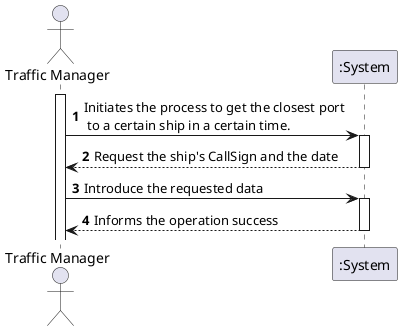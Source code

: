 @startuml
autonumber

actor "Traffic Manager" as M

activate M
M -> ":System": Initiates the process to get the closest port \n to a certain ship in a certain time.
activate ":System"
":System" --> M --: Request the ship's CallSign and the date
deactivate ":System"
M -> ":System": Introduce the requested data
activate ":System"
":System" --> M --: Informs the operation success
deactivate ":System"


@enduml